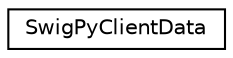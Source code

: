 digraph "Graphical Class Hierarchy"
{
 // LATEX_PDF_SIZE
  edge [fontname="Helvetica",fontsize="10",labelfontname="Helvetica",labelfontsize="10"];
  node [fontname="Helvetica",fontsize="10",shape=record];
  rankdir="LR";
  Node0 [label="SwigPyClientData",height=0.2,width=0.4,color="black", fillcolor="white", style="filled",URL="$struct_swig_py_client_data.html",tooltip=" "];
}
